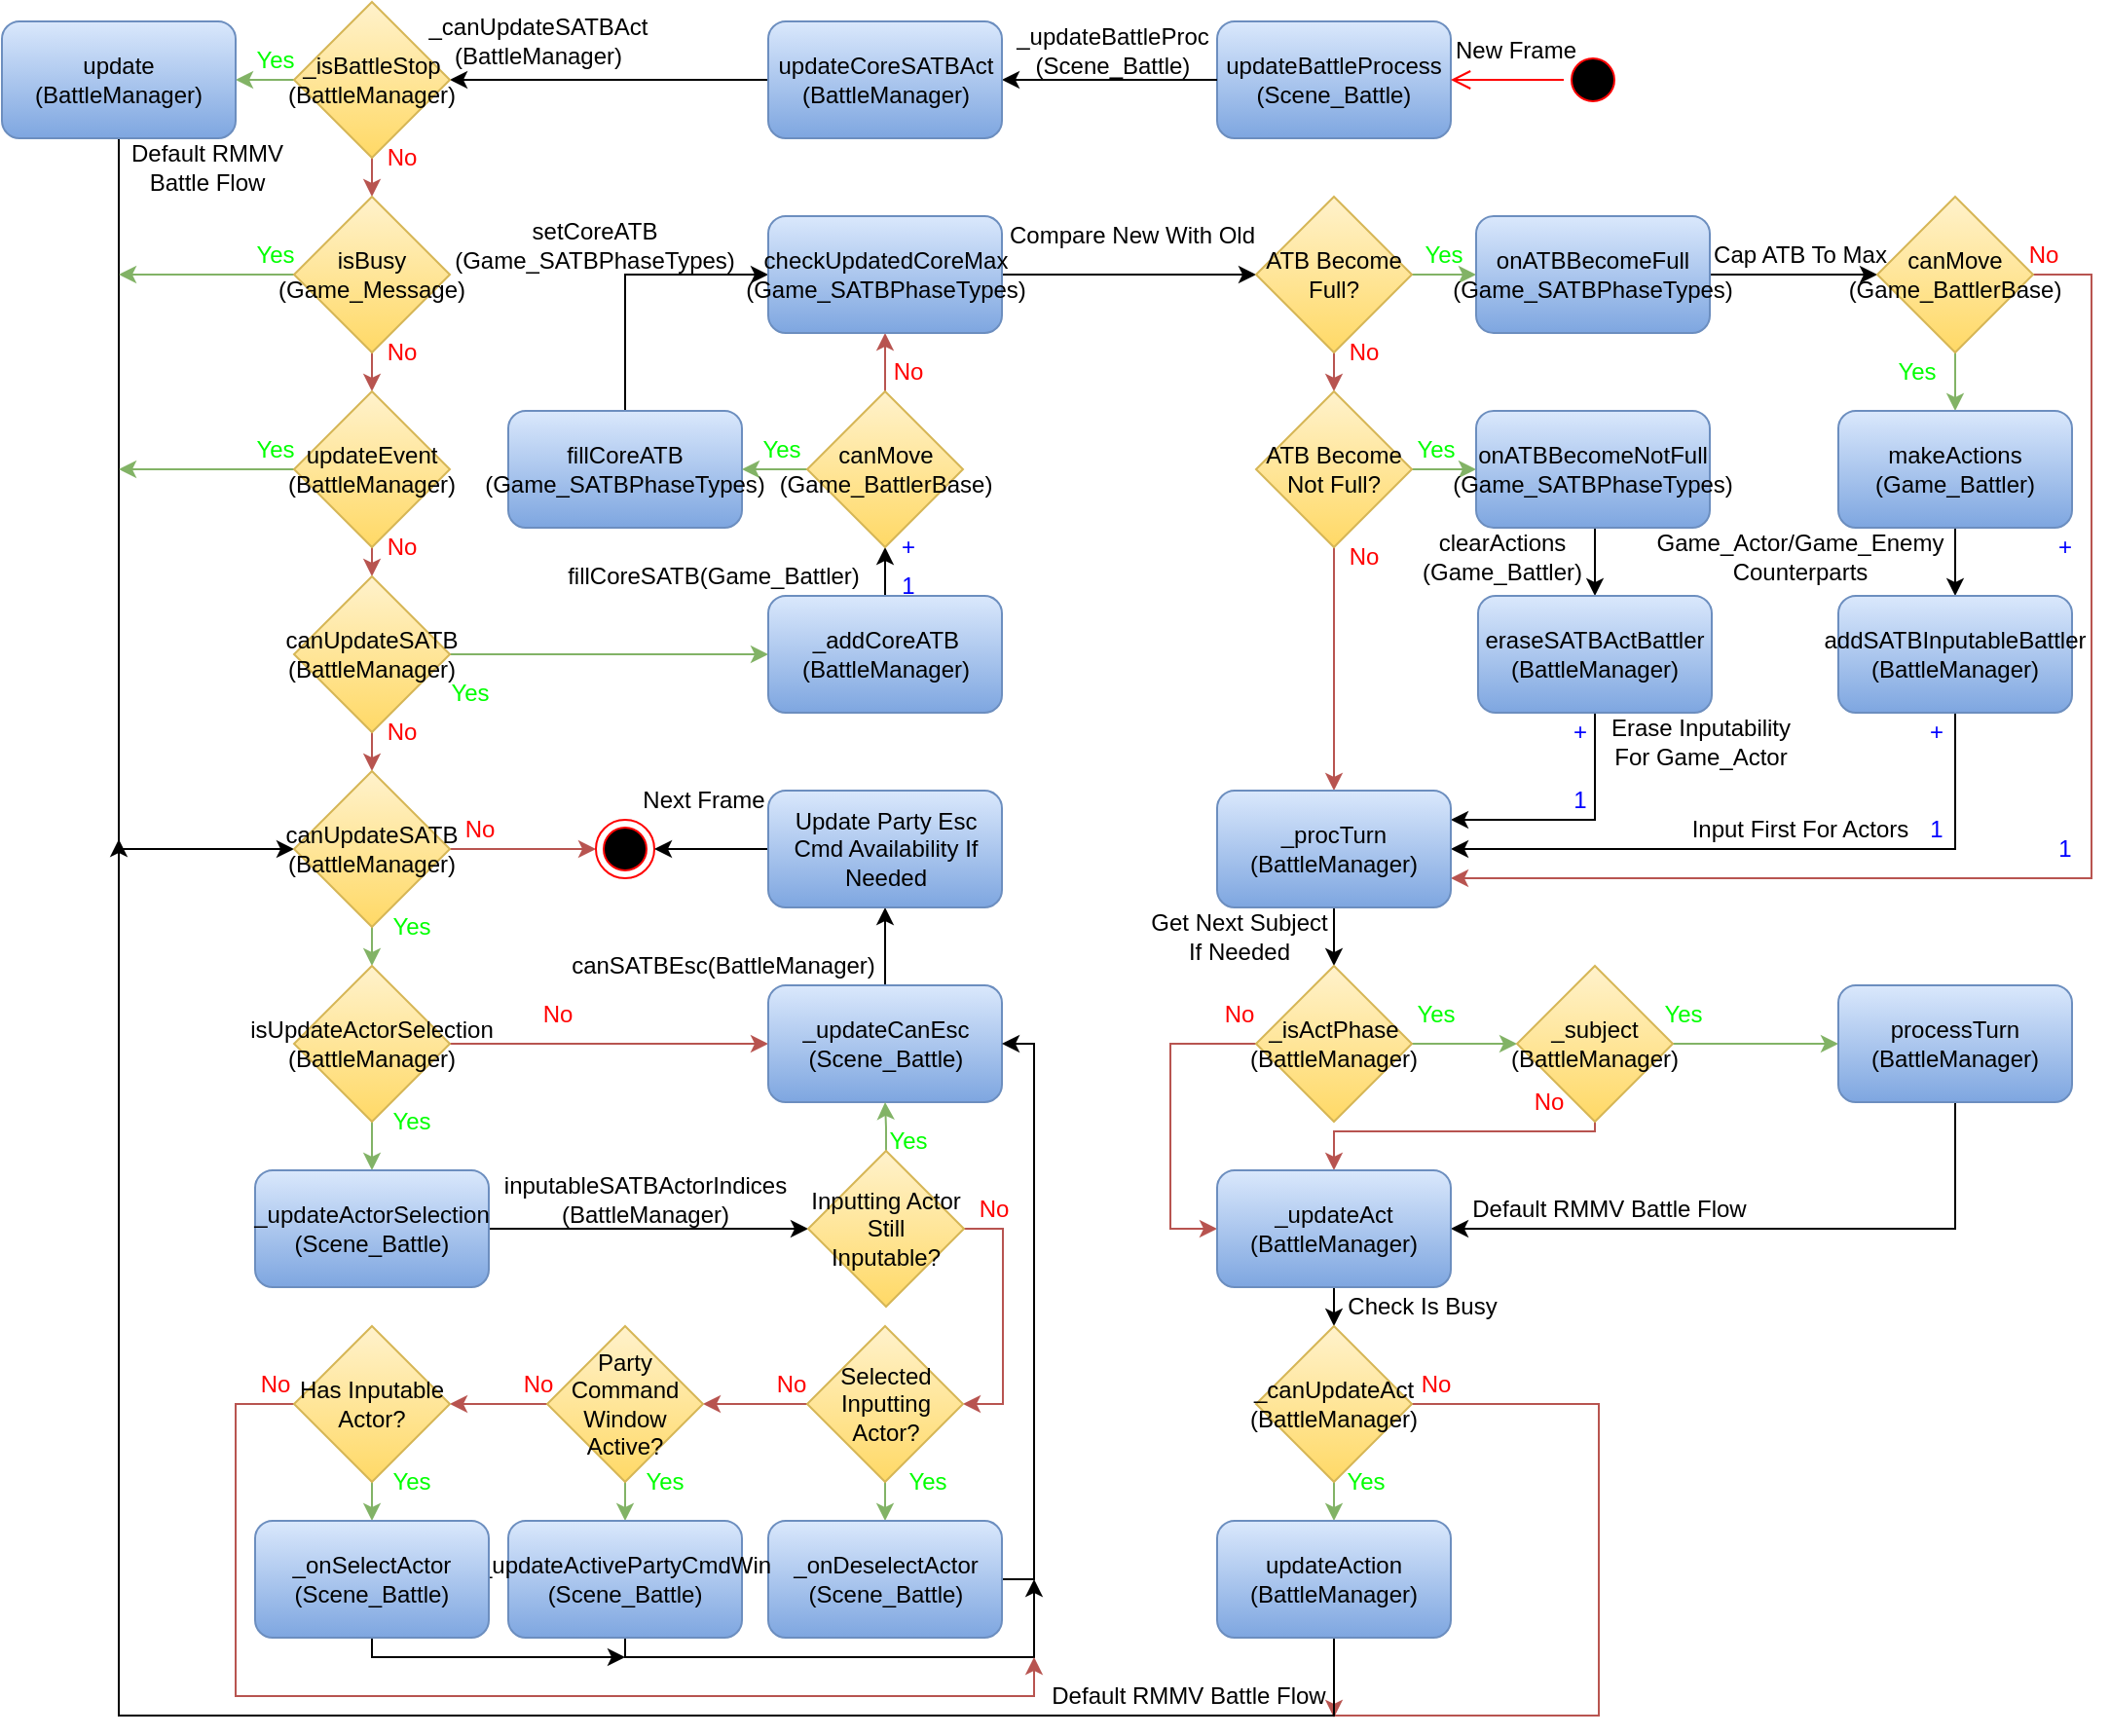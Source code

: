 <mxfile version="13.2.3" type="device"><diagram id="JWyvpkq_IDcro5boKRBd" name="Page-1"><mxGraphModel dx="1379" dy="775" grid="1" gridSize="10" guides="1" tooltips="1" connect="1" arrows="1" fold="1" page="1" pageScale="1" pageWidth="827" pageHeight="1169" math="0" shadow="0"><root><mxCell id="0"/><mxCell id="1" parent="0"/><mxCell id="K1IseAYP3uj-BiRqBCgC-1" value="&lt;div&gt;updateBattleProcess&lt;/div&gt;&lt;div&gt;(Scene_Battle)&lt;br&gt;&lt;/div&gt;" style="rounded=1;whiteSpace=wrap;html=1;gradientColor=#7ea6e0;fillColor=#dae8fc;strokeColor=#6c8ebf;" vertex="1" parent="1"><mxGeometry x="634" y="20" width="120" height="60" as="geometry"/></mxCell><mxCell id="K1IseAYP3uj-BiRqBCgC-5" style="edgeStyle=orthogonalEdgeStyle;rounded=0;orthogonalLoop=1;jettySize=auto;html=1;exitX=0;exitY=0.5;exitDx=0;exitDy=0;entryX=1;entryY=0.5;entryDx=0;entryDy=0;" edge="1" parent="1" source="K1IseAYP3uj-BiRqBCgC-1" target="K1IseAYP3uj-BiRqBCgC-4"><mxGeometry relative="1" as="geometry"><mxPoint x="210" y="-90" as="sourcePoint"/></mxGeometry></mxCell><mxCell id="K1IseAYP3uj-BiRqBCgC-8" style="edgeStyle=orthogonalEdgeStyle;rounded=0;orthogonalLoop=1;jettySize=auto;html=1;exitX=0;exitY=0.5;exitDx=0;exitDy=0;" edge="1" parent="1" source="K1IseAYP3uj-BiRqBCgC-4" target="K1IseAYP3uj-BiRqBCgC-7"><mxGeometry relative="1" as="geometry"/></mxCell><mxCell id="K1IseAYP3uj-BiRqBCgC-4" value="&lt;div&gt;updateCoreSATBAct&lt;/div&gt;&lt;div&gt;(BattleManager)&lt;br&gt;&lt;/div&gt;" style="rounded=1;whiteSpace=wrap;html=1;gradientColor=#7ea6e0;fillColor=#dae8fc;strokeColor=#6c8ebf;" vertex="1" parent="1"><mxGeometry x="403.5" y="20" width="120" height="60" as="geometry"/></mxCell><mxCell id="K1IseAYP3uj-BiRqBCgC-11" style="edgeStyle=orthogonalEdgeStyle;rounded=0;orthogonalLoop=1;jettySize=auto;html=1;exitX=0;exitY=0.5;exitDx=0;exitDy=0;entryX=1;entryY=0.5;entryDx=0;entryDy=0;gradientColor=#97d077;fillColor=#d5e8d4;strokeColor=#82b366;" edge="1" parent="1" source="K1IseAYP3uj-BiRqBCgC-7" target="K1IseAYP3uj-BiRqBCgC-10"><mxGeometry relative="1" as="geometry"/></mxCell><mxCell id="K1IseAYP3uj-BiRqBCgC-14" style="edgeStyle=orthogonalEdgeStyle;rounded=0;orthogonalLoop=1;jettySize=auto;html=1;exitX=0.5;exitY=1;exitDx=0;exitDy=0;entryX=0.5;entryY=0;entryDx=0;entryDy=0;gradientColor=#ea6b66;fillColor=#f8cecc;strokeColor=#b85450;" edge="1" parent="1" source="K1IseAYP3uj-BiRqBCgC-7" target="K1IseAYP3uj-BiRqBCgC-13"><mxGeometry relative="1" as="geometry"/></mxCell><mxCell id="K1IseAYP3uj-BiRqBCgC-7" value="&lt;div&gt;_isBattleStop&lt;/div&gt;&lt;div&gt;(BattleManager)&lt;br&gt;&lt;/div&gt;" style="rhombus;whiteSpace=wrap;html=1;gradientColor=#ffd966;fillColor=#fff2cc;strokeColor=#d6b656;" vertex="1" parent="1"><mxGeometry x="160" y="10" width="80" height="80" as="geometry"/></mxCell><mxCell id="K1IseAYP3uj-BiRqBCgC-9" value="&lt;div&gt;_canUpdateSATBAct&lt;/div&gt;&lt;div&gt;(BattleManager)&lt;/div&gt;" style="text;html=1;align=center;verticalAlign=middle;resizable=0;points=[];autosize=1;" vertex="1" parent="1"><mxGeometry x="220" y="15" width="130" height="30" as="geometry"/></mxCell><mxCell id="K1IseAYP3uj-BiRqBCgC-109" style="edgeStyle=orthogonalEdgeStyle;rounded=0;orthogonalLoop=1;jettySize=auto;html=1;exitX=0.5;exitY=1;exitDx=0;exitDy=0;entryX=0;entryY=0.5;entryDx=0;entryDy=0;fontColor=#000000;" edge="1" parent="1" source="K1IseAYP3uj-BiRqBCgC-10" target="K1IseAYP3uj-BiRqBCgC-105"><mxGeometry relative="1" as="geometry"/></mxCell><mxCell id="K1IseAYP3uj-BiRqBCgC-10" value="&lt;div&gt;update&lt;/div&gt;&lt;div&gt;(BattleManager)&lt;br&gt;&lt;/div&gt;" style="rounded=1;whiteSpace=wrap;html=1;gradientColor=#7ea6e0;fillColor=#dae8fc;strokeColor=#6c8ebf;" vertex="1" parent="1"><mxGeometry x="10" y="20" width="120" height="60" as="geometry"/></mxCell><mxCell id="K1IseAYP3uj-BiRqBCgC-12" value="Yes" style="text;html=1;align=center;verticalAlign=middle;resizable=0;points=[];autosize=1;fontColor=#00FF00;" vertex="1" parent="1"><mxGeometry x="130" y="30" width="40" height="20" as="geometry"/></mxCell><mxCell id="K1IseAYP3uj-BiRqBCgC-19" style="edgeStyle=orthogonalEdgeStyle;rounded=0;orthogonalLoop=1;jettySize=auto;html=1;exitX=0.5;exitY=1;exitDx=0;exitDy=0;entryX=0.5;entryY=0;entryDx=0;entryDy=0;gradientColor=#ea6b66;fillColor=#f8cecc;strokeColor=#b85450;" edge="1" parent="1" source="K1IseAYP3uj-BiRqBCgC-13" target="K1IseAYP3uj-BiRqBCgC-16"><mxGeometry relative="1" as="geometry"/></mxCell><mxCell id="K1IseAYP3uj-BiRqBCgC-110" style="edgeStyle=orthogonalEdgeStyle;rounded=0;orthogonalLoop=1;jettySize=auto;html=1;exitX=0;exitY=0.5;exitDx=0;exitDy=0;fontColor=#000000;gradientColor=#97d077;fillColor=#d5e8d4;strokeColor=#82b366;" edge="1" parent="1" source="K1IseAYP3uj-BiRqBCgC-13"><mxGeometry relative="1" as="geometry"><mxPoint x="70" y="150" as="targetPoint"/></mxGeometry></mxCell><mxCell id="K1IseAYP3uj-BiRqBCgC-13" value="&lt;div&gt;isBusy&lt;/div&gt;&lt;div&gt;(Game_Message)&lt;br&gt;&lt;/div&gt;" style="rhombus;whiteSpace=wrap;html=1;gradientColor=#ffd966;fillColor=#fff2cc;strokeColor=#d6b656;" vertex="1" parent="1"><mxGeometry x="160" y="110" width="80" height="80" as="geometry"/></mxCell><mxCell id="K1IseAYP3uj-BiRqBCgC-15" value="No" style="text;html=1;align=center;verticalAlign=middle;resizable=0;points=[];autosize=1;fontColor=#FF0000;" vertex="1" parent="1"><mxGeometry x="200" y="80" width="30" height="20" as="geometry"/></mxCell><mxCell id="K1IseAYP3uj-BiRqBCgC-22" style="edgeStyle=orthogonalEdgeStyle;rounded=0;orthogonalLoop=1;jettySize=auto;html=1;exitX=0.5;exitY=1;exitDx=0;exitDy=0;entryX=0.5;entryY=0;entryDx=0;entryDy=0;gradientColor=#ea6b66;fillColor=#f8cecc;strokeColor=#b85450;" edge="1" parent="1" source="K1IseAYP3uj-BiRqBCgC-16" target="K1IseAYP3uj-BiRqBCgC-21"><mxGeometry relative="1" as="geometry"/></mxCell><mxCell id="K1IseAYP3uj-BiRqBCgC-111" style="edgeStyle=orthogonalEdgeStyle;rounded=0;orthogonalLoop=1;jettySize=auto;html=1;exitX=0;exitY=0.5;exitDx=0;exitDy=0;fontColor=#000000;gradientColor=#97d077;fillColor=#d5e8d4;strokeColor=#82b366;" edge="1" parent="1" source="K1IseAYP3uj-BiRqBCgC-16"><mxGeometry relative="1" as="geometry"><mxPoint x="70" y="250" as="targetPoint"/></mxGeometry></mxCell><mxCell id="K1IseAYP3uj-BiRqBCgC-16" value="&lt;div&gt;updateEvent&lt;/div&gt;&lt;div&gt;(BattleManager)&lt;br&gt;&lt;/div&gt;" style="rhombus;whiteSpace=wrap;html=1;gradientColor=#ffd966;fillColor=#fff2cc;strokeColor=#d6b656;" vertex="1" parent="1"><mxGeometry x="160" y="210" width="80" height="80" as="geometry"/></mxCell><mxCell id="K1IseAYP3uj-BiRqBCgC-20" value="No" style="text;html=1;align=center;verticalAlign=middle;resizable=0;points=[];autosize=1;fontColor=#FF0000;" vertex="1" parent="1"><mxGeometry x="200" y="180" width="30" height="20" as="geometry"/></mxCell><mxCell id="K1IseAYP3uj-BiRqBCgC-25" style="edgeStyle=orthogonalEdgeStyle;rounded=0;orthogonalLoop=1;jettySize=auto;html=1;exitX=1;exitY=0.5;exitDx=0;exitDy=0;entryX=0;entryY=0.5;entryDx=0;entryDy=0;gradientColor=#97d077;fillColor=#d5e8d4;strokeColor=#82b366;" edge="1" parent="1" source="K1IseAYP3uj-BiRqBCgC-21" target="K1IseAYP3uj-BiRqBCgC-24"><mxGeometry relative="1" as="geometry"><mxPoint x="520" y="455" as="sourcePoint"/></mxGeometry></mxCell><mxCell id="K1IseAYP3uj-BiRqBCgC-106" style="edgeStyle=orthogonalEdgeStyle;rounded=0;orthogonalLoop=1;jettySize=auto;html=1;exitX=0.5;exitY=1;exitDx=0;exitDy=0;entryX=0.5;entryY=0;entryDx=0;entryDy=0;fontColor=#000000;gradientColor=#ea6b66;fillColor=#f8cecc;strokeColor=#b85450;" edge="1" parent="1" source="K1IseAYP3uj-BiRqBCgC-21" target="K1IseAYP3uj-BiRqBCgC-105"><mxGeometry relative="1" as="geometry"/></mxCell><mxCell id="K1IseAYP3uj-BiRqBCgC-21" value="&lt;div&gt;canUpdateSATB&lt;/div&gt;&lt;div&gt;(BattleManager)&lt;br&gt;&lt;/div&gt;" style="rhombus;whiteSpace=wrap;html=1;gradientColor=#ffd966;fillColor=#fff2cc;strokeColor=#d6b656;" vertex="1" parent="1"><mxGeometry x="160" y="305" width="80" height="80" as="geometry"/></mxCell><mxCell id="K1IseAYP3uj-BiRqBCgC-23" value="No" style="text;html=1;align=center;verticalAlign=middle;resizable=0;points=[];autosize=1;fontColor=#FF0000;" vertex="1" parent="1"><mxGeometry x="200" y="280" width="30" height="20" as="geometry"/></mxCell><mxCell id="K1IseAYP3uj-BiRqBCgC-34" style="edgeStyle=orthogonalEdgeStyle;rounded=0;orthogonalLoop=1;jettySize=auto;html=1;exitX=0.5;exitY=0;exitDx=0;exitDy=0;entryX=0.5;entryY=1;entryDx=0;entryDy=0;" edge="1" parent="1" source="K1IseAYP3uj-BiRqBCgC-24" target="K1IseAYP3uj-BiRqBCgC-33"><mxGeometry relative="1" as="geometry"><mxPoint x="574" y="435" as="sourcePoint"/></mxGeometry></mxCell><mxCell id="K1IseAYP3uj-BiRqBCgC-24" value="&lt;div&gt;_addCoreATB&lt;/div&gt;&lt;div&gt;(BattleManager)&lt;br&gt;&lt;/div&gt;" style="rounded=1;whiteSpace=wrap;html=1;gradientColor=#7ea6e0;fillColor=#dae8fc;strokeColor=#6c8ebf;" vertex="1" parent="1"><mxGeometry x="403.5" y="315" width="120" height="60" as="geometry"/></mxCell><mxCell id="K1IseAYP3uj-BiRqBCgC-26" value="Yes" style="text;html=1;align=center;verticalAlign=middle;resizable=0;points=[];autosize=1;fontColor=#00FF00;" vertex="1" parent="1"><mxGeometry x="230" y="355" width="40" height="20" as="geometry"/></mxCell><mxCell id="K1IseAYP3uj-BiRqBCgC-40" style="edgeStyle=orthogonalEdgeStyle;rounded=0;orthogonalLoop=1;jettySize=auto;html=1;exitX=0.5;exitY=0;exitDx=0;exitDy=0;entryX=0;entryY=0.5;entryDx=0;entryDy=0;fontColor=#000000;" edge="1" parent="1" source="K1IseAYP3uj-BiRqBCgC-27" target="K1IseAYP3uj-BiRqBCgC-38"><mxGeometry relative="1" as="geometry"><mxPoint x="560" y="535" as="targetPoint"/><Array as="points"><mxPoint x="330" y="150"/></Array></mxGeometry></mxCell><mxCell id="K1IseAYP3uj-BiRqBCgC-27" value="&lt;div&gt;fillCoreATB&lt;/div&gt;&lt;div&gt;(Game_SATBPhaseTypes)&lt;br&gt;&lt;/div&gt;" style="rounded=1;whiteSpace=wrap;html=1;gradientColor=#7ea6e0;fillColor=#dae8fc;strokeColor=#6c8ebf;" vertex="1" parent="1"><mxGeometry x="270" y="220" width="120" height="60" as="geometry"/></mxCell><mxCell id="K1IseAYP3uj-BiRqBCgC-29" value="fillCoreSATB(Game_Battler)" style="text;html=1;align=center;verticalAlign=middle;resizable=0;points=[];autosize=1;" vertex="1" parent="1"><mxGeometry x="290" y="295" width="170" height="20" as="geometry"/></mxCell><mxCell id="K1IseAYP3uj-BiRqBCgC-30" value="" style="ellipse;html=1;shape=startState;fillColor=#000000;strokeColor=#ff0000;" vertex="1" parent="1"><mxGeometry x="812" y="35" width="30" height="30" as="geometry"/></mxCell><mxCell id="K1IseAYP3uj-BiRqBCgC-31" value="" style="edgeStyle=orthogonalEdgeStyle;html=1;verticalAlign=bottom;endArrow=open;endSize=8;strokeColor=#ff0000;entryX=1;entryY=0.5;entryDx=0;entryDy=0;" edge="1" source="K1IseAYP3uj-BiRqBCgC-30" parent="1" target="K1IseAYP3uj-BiRqBCgC-1"><mxGeometry relative="1" as="geometry"><mxPoint x="540" y="-90" as="targetPoint"/></mxGeometry></mxCell><mxCell id="K1IseAYP3uj-BiRqBCgC-32" value="&lt;div&gt;_updateBattleProc&lt;/div&gt;&lt;div&gt;(Scene_Battle)&lt;br&gt;&lt;/div&gt;" style="text;html=1;align=center;verticalAlign=middle;resizable=0;points=[];autosize=1;" vertex="1" parent="1"><mxGeometry x="520" y="20" width="120" height="30" as="geometry"/></mxCell><mxCell id="K1IseAYP3uj-BiRqBCgC-35" style="edgeStyle=orthogonalEdgeStyle;rounded=0;orthogonalLoop=1;jettySize=auto;html=1;exitX=0;exitY=0.5;exitDx=0;exitDy=0;entryX=1;entryY=0.5;entryDx=0;entryDy=0;gradientColor=#97d077;fillColor=#d5e8d4;strokeColor=#82b366;" edge="1" parent="1" source="K1IseAYP3uj-BiRqBCgC-33" target="K1IseAYP3uj-BiRqBCgC-27"><mxGeometry relative="1" as="geometry"/></mxCell><mxCell id="K1IseAYP3uj-BiRqBCgC-39" style="edgeStyle=orthogonalEdgeStyle;rounded=0;orthogonalLoop=1;jettySize=auto;html=1;exitX=0.5;exitY=0;exitDx=0;exitDy=0;entryX=0.5;entryY=1;entryDx=0;entryDy=0;fontColor=#00FF00;gradientColor=#ea6b66;fillColor=#f8cecc;strokeColor=#b85450;" edge="1" parent="1" source="K1IseAYP3uj-BiRqBCgC-33" target="K1IseAYP3uj-BiRqBCgC-38"><mxGeometry relative="1" as="geometry"/></mxCell><mxCell id="K1IseAYP3uj-BiRqBCgC-33" value="&lt;div&gt;canMove&lt;/div&gt;&lt;div&gt;(Game_BattlerBase)&lt;br&gt;&lt;/div&gt;" style="rhombus;whiteSpace=wrap;html=1;gradientColor=#ffd966;fillColor=#fff2cc;strokeColor=#d6b656;" vertex="1" parent="1"><mxGeometry x="423.5" y="210" width="80" height="80" as="geometry"/></mxCell><mxCell id="K1IseAYP3uj-BiRqBCgC-37" value="Yes" style="text;html=1;align=center;verticalAlign=middle;resizable=0;points=[];autosize=1;fontColor=#00FF00;" vertex="1" parent="1"><mxGeometry x="390" y="230" width="40" height="20" as="geometry"/></mxCell><mxCell id="K1IseAYP3uj-BiRqBCgC-44" style="edgeStyle=orthogonalEdgeStyle;rounded=0;orthogonalLoop=1;jettySize=auto;html=1;exitX=1;exitY=0.5;exitDx=0;exitDy=0;entryX=0;entryY=0.5;entryDx=0;entryDy=0;fontColor=#000000;" edge="1" parent="1" source="K1IseAYP3uj-BiRqBCgC-38" target="K1IseAYP3uj-BiRqBCgC-43"><mxGeometry relative="1" as="geometry"><Array as="points"><mxPoint x="630" y="150"/><mxPoint x="630" y="150"/></Array></mxGeometry></mxCell><mxCell id="K1IseAYP3uj-BiRqBCgC-38" value="&lt;div&gt;checkUpdatedCoreMax&lt;/div&gt;&lt;div&gt;(Game_SATBPhaseTypes)&lt;/div&gt;" style="rounded=1;whiteSpace=wrap;html=1;gradientColor=#7ea6e0;fillColor=#dae8fc;strokeColor=#6c8ebf;" vertex="1" parent="1"><mxGeometry x="403.5" y="120" width="120" height="60" as="geometry"/></mxCell><mxCell id="K1IseAYP3uj-BiRqBCgC-41" value="&lt;div&gt;setCoreATB&lt;/div&gt;&lt;div&gt;(Game_SATBPhaseTypes)&lt;/div&gt;" style="text;html=1;align=center;verticalAlign=middle;resizable=0;points=[];autosize=1;fontColor=#000000;" vertex="1" parent="1"><mxGeometry x="233.5" y="120" width="160" height="30" as="geometry"/></mxCell><mxCell id="K1IseAYP3uj-BiRqBCgC-42" value="No" style="text;html=1;align=center;verticalAlign=middle;resizable=0;points=[];autosize=1;fontColor=#FF0000;" vertex="1" parent="1"><mxGeometry x="460" y="190" width="30" height="20" as="geometry"/></mxCell><mxCell id="K1IseAYP3uj-BiRqBCgC-46" style="edgeStyle=orthogonalEdgeStyle;rounded=0;orthogonalLoop=1;jettySize=auto;html=1;exitX=0.5;exitY=1;exitDx=0;exitDy=0;entryX=0.5;entryY=0;entryDx=0;entryDy=0;fontColor=#000000;gradientColor=#ea6b66;fillColor=#f8cecc;strokeColor=#b85450;" edge="1" parent="1" source="K1IseAYP3uj-BiRqBCgC-43" target="K1IseAYP3uj-BiRqBCgC-45"><mxGeometry relative="1" as="geometry"/></mxCell><mxCell id="K1IseAYP3uj-BiRqBCgC-50" style="edgeStyle=orthogonalEdgeStyle;rounded=0;orthogonalLoop=1;jettySize=auto;html=1;exitX=1;exitY=0.5;exitDx=0;exitDy=0;entryX=0;entryY=0.5;entryDx=0;entryDy=0;fontColor=#000000;gradientColor=#97d077;fillColor=#d5e8d4;strokeColor=#82b366;" edge="1" parent="1" source="K1IseAYP3uj-BiRqBCgC-43" target="K1IseAYP3uj-BiRqBCgC-49"><mxGeometry relative="1" as="geometry"/></mxCell><mxCell id="K1IseAYP3uj-BiRqBCgC-43" value="ATB Become Full?" style="rhombus;whiteSpace=wrap;html=1;gradientColor=#ffd966;fillColor=#fff2cc;strokeColor=#d6b656;" vertex="1" parent="1"><mxGeometry x="654" y="110" width="80" height="80" as="geometry"/></mxCell><mxCell id="K1IseAYP3uj-BiRqBCgC-53" style="edgeStyle=orthogonalEdgeStyle;rounded=0;orthogonalLoop=1;jettySize=auto;html=1;exitX=1;exitY=0.5;exitDx=0;exitDy=0;entryX=0;entryY=0.5;entryDx=0;entryDy=0;fontColor=#00FF00;gradientColor=#97d077;fillColor=#d5e8d4;strokeColor=#82b366;" edge="1" parent="1" source="K1IseAYP3uj-BiRqBCgC-45" target="K1IseAYP3uj-BiRqBCgC-52"><mxGeometry relative="1" as="geometry"/></mxCell><mxCell id="K1IseAYP3uj-BiRqBCgC-66" style="edgeStyle=orthogonalEdgeStyle;rounded=0;orthogonalLoop=1;jettySize=auto;html=1;exitX=0.5;exitY=1;exitDx=0;exitDy=0;entryX=0.5;entryY=0;entryDx=0;entryDy=0;fontColor=#000000;gradientColor=#ea6b66;fillColor=#f8cecc;strokeColor=#b85450;" edge="1" parent="1" source="K1IseAYP3uj-BiRqBCgC-45" target="K1IseAYP3uj-BiRqBCgC-65"><mxGeometry relative="1" as="geometry"/></mxCell><mxCell id="K1IseAYP3uj-BiRqBCgC-45" value="ATB Become Not Full?" style="rhombus;whiteSpace=wrap;html=1;gradientColor=#ffd966;fillColor=#fff2cc;strokeColor=#d6b656;" vertex="1" parent="1"><mxGeometry x="654" y="210" width="80" height="80" as="geometry"/></mxCell><mxCell id="K1IseAYP3uj-BiRqBCgC-47" value="Compare New With Old" style="text;html=1;align=center;verticalAlign=middle;resizable=0;points=[];autosize=1;fontColor=#000000;" vertex="1" parent="1"><mxGeometry x="520" y="120" width="140" height="20" as="geometry"/></mxCell><mxCell id="K1IseAYP3uj-BiRqBCgC-48" value="No" style="text;html=1;align=center;verticalAlign=middle;resizable=0;points=[];autosize=1;fontColor=#FF0000;" vertex="1" parent="1"><mxGeometry x="694" y="180" width="30" height="20" as="geometry"/></mxCell><mxCell id="K1IseAYP3uj-BiRqBCgC-56" style="edgeStyle=orthogonalEdgeStyle;rounded=0;orthogonalLoop=1;jettySize=auto;html=1;exitX=1;exitY=0.5;exitDx=0;exitDy=0;fontColor=#000000;" edge="1" parent="1" source="K1IseAYP3uj-BiRqBCgC-49" target="K1IseAYP3uj-BiRqBCgC-55"><mxGeometry relative="1" as="geometry"/></mxCell><mxCell id="K1IseAYP3uj-BiRqBCgC-49" value="&lt;div&gt;onATBBecomeFull&lt;/div&gt;&lt;div&gt;(Game_SATBPhaseTypes)&lt;/div&gt;" style="rounded=1;whiteSpace=wrap;html=1;gradientColor=#7ea6e0;fillColor=#dae8fc;strokeColor=#6c8ebf;" vertex="1" parent="1"><mxGeometry x="767" y="120" width="120" height="60" as="geometry"/></mxCell><mxCell id="K1IseAYP3uj-BiRqBCgC-51" value="Yes" style="text;html=1;align=center;verticalAlign=middle;resizable=0;points=[];autosize=1;fontColor=#00FF00;" vertex="1" parent="1"><mxGeometry x="730" y="130" width="40" height="20" as="geometry"/></mxCell><mxCell id="K1IseAYP3uj-BiRqBCgC-63" style="edgeStyle=orthogonalEdgeStyle;rounded=0;orthogonalLoop=1;jettySize=auto;html=1;exitX=0.5;exitY=1;exitDx=0;exitDy=0;entryX=0.5;entryY=0;entryDx=0;entryDy=0;fontColor=#000000;" edge="1" parent="1" source="K1IseAYP3uj-BiRqBCgC-52" target="K1IseAYP3uj-BiRqBCgC-62"><mxGeometry relative="1" as="geometry"/></mxCell><mxCell id="K1IseAYP3uj-BiRqBCgC-52" value="&lt;div&gt;onATBBecomeNotFull&lt;/div&gt;&lt;div&gt;(Game_SATBPhaseTypes)&lt;br&gt;&lt;/div&gt;" style="rounded=1;whiteSpace=wrap;html=1;strokeColor=#6c8ebf;gradientColor=#7ea6e0;fillColor=#dae8fc;" vertex="1" parent="1"><mxGeometry x="767" y="220" width="120" height="60" as="geometry"/></mxCell><mxCell id="K1IseAYP3uj-BiRqBCgC-54" value="Yes" style="text;html=1;align=center;verticalAlign=middle;resizable=0;points=[];autosize=1;fontColor=#00FF00;" vertex="1" parent="1"><mxGeometry x="726" y="230" width="40" height="20" as="geometry"/></mxCell><mxCell id="K1IseAYP3uj-BiRqBCgC-59" style="edgeStyle=orthogonalEdgeStyle;rounded=0;orthogonalLoop=1;jettySize=auto;html=1;exitX=0.5;exitY=1;exitDx=0;exitDy=0;entryX=0.5;entryY=0;entryDx=0;entryDy=0;fontColor=#000000;gradientColor=#97d077;fillColor=#d5e8d4;strokeColor=#82b366;" edge="1" parent="1" source="K1IseAYP3uj-BiRqBCgC-55" target="K1IseAYP3uj-BiRqBCgC-58"><mxGeometry relative="1" as="geometry"/></mxCell><mxCell id="K1IseAYP3uj-BiRqBCgC-79" style="edgeStyle=orthogonalEdgeStyle;rounded=0;orthogonalLoop=1;jettySize=auto;html=1;exitX=1;exitY=0.5;exitDx=0;exitDy=0;entryX=1;entryY=0.75;entryDx=0;entryDy=0;fontColor=#000000;gradientColor=#ea6b66;fillColor=#f8cecc;strokeColor=#b85450;" edge="1" parent="1" source="K1IseAYP3uj-BiRqBCgC-55" target="K1IseAYP3uj-BiRqBCgC-65"><mxGeometry relative="1" as="geometry"><mxPoint x="747" y="460" as="targetPoint"/><Array as="points"><mxPoint x="1083" y="150"/><mxPoint x="1083" y="460"/></Array></mxGeometry></mxCell><mxCell id="K1IseAYP3uj-BiRqBCgC-55" value="&lt;div&gt;canMove&lt;/div&gt;&lt;div&gt;(Game_BattlerBase)&lt;br&gt;&lt;/div&gt;" style="rhombus;whiteSpace=wrap;html=1;strokeColor=#d6b656;gradientColor=#ffd966;fillColor=#fff2cc;" vertex="1" parent="1"><mxGeometry x="973" y="110" width="80" height="80" as="geometry"/></mxCell><mxCell id="K1IseAYP3uj-BiRqBCgC-57" value="Cap ATB To Max" style="text;html=1;align=center;verticalAlign=middle;resizable=0;points=[];autosize=1;fontColor=#000000;" vertex="1" parent="1"><mxGeometry x="883" y="130" width="100" height="20" as="geometry"/></mxCell><mxCell id="K1IseAYP3uj-BiRqBCgC-70" style="edgeStyle=orthogonalEdgeStyle;rounded=0;orthogonalLoop=1;jettySize=auto;html=1;entryX=1;entryY=0.5;entryDx=0;entryDy=0;fontColor=#000000;exitX=0.5;exitY=1;exitDx=0;exitDy=0;" edge="1" parent="1" source="K1IseAYP3uj-BiRqBCgC-174" target="K1IseAYP3uj-BiRqBCgC-65"><mxGeometry relative="1" as="geometry"><mxPoint x="1013" y="420" as="sourcePoint"/><mxPoint x="747" y="445" as="targetPoint"/><Array as="points"><mxPoint x="1013" y="445"/></Array></mxGeometry></mxCell><mxCell id="K1IseAYP3uj-BiRqBCgC-175" style="edgeStyle=orthogonalEdgeStyle;rounded=0;orthogonalLoop=1;jettySize=auto;html=1;exitX=0.5;exitY=1;exitDx=0;exitDy=0;entryX=0.5;entryY=0;entryDx=0;entryDy=0;fontColor=#000000;" edge="1" parent="1" source="K1IseAYP3uj-BiRqBCgC-58" target="K1IseAYP3uj-BiRqBCgC-174"><mxGeometry relative="1" as="geometry"/></mxCell><mxCell id="K1IseAYP3uj-BiRqBCgC-58" value="&lt;div&gt;makeActions&lt;/div&gt;&lt;div&gt;(Game_Battler)&lt;br&gt;&lt;/div&gt;" style="rounded=1;whiteSpace=wrap;html=1;strokeColor=#6c8ebf;gradientColor=#7ea6e0;fillColor=#dae8fc;" vertex="1" parent="1"><mxGeometry x="953" y="220" width="120" height="60" as="geometry"/></mxCell><mxCell id="K1IseAYP3uj-BiRqBCgC-61" value="Yes" style="text;html=1;align=center;verticalAlign=middle;resizable=0;points=[];autosize=1;fontColor=#00FF00;" vertex="1" parent="1"><mxGeometry x="973" y="190" width="40" height="20" as="geometry"/></mxCell><mxCell id="K1IseAYP3uj-BiRqBCgC-69" style="edgeStyle=orthogonalEdgeStyle;rounded=0;orthogonalLoop=1;jettySize=auto;html=1;exitX=0.5;exitY=1;exitDx=0;exitDy=0;entryX=1;entryY=0.25;entryDx=0;entryDy=0;fontColor=#000000;" edge="1" parent="1" source="K1IseAYP3uj-BiRqBCgC-62" target="K1IseAYP3uj-BiRqBCgC-65"><mxGeometry relative="1" as="geometry"><mxPoint x="747" y="430" as="targetPoint"/><Array as="points"><mxPoint x="828" y="430"/></Array></mxGeometry></mxCell><mxCell id="K1IseAYP3uj-BiRqBCgC-62" value="&lt;div&gt;eraseSATBActBattler&lt;/div&gt;&lt;div&gt;(BattleManager)&lt;br&gt;&lt;/div&gt;" style="rounded=1;whiteSpace=wrap;html=1;strokeColor=#6c8ebf;gradientColor=#7ea6e0;fillColor=#dae8fc;" vertex="1" parent="1"><mxGeometry x="768" y="315" width="120" height="60" as="geometry"/></mxCell><mxCell id="K1IseAYP3uj-BiRqBCgC-64" value="&lt;div&gt;clearActions&lt;/div&gt;&lt;div&gt;(Game_Battler)&lt;/div&gt;" style="text;html=1;align=center;verticalAlign=middle;resizable=0;points=[];autosize=1;fontColor=#000000;" vertex="1" parent="1"><mxGeometry x="730" y="280" width="100" height="30" as="geometry"/></mxCell><mxCell id="K1IseAYP3uj-BiRqBCgC-87" style="edgeStyle=orthogonalEdgeStyle;rounded=0;orthogonalLoop=1;jettySize=auto;html=1;exitX=0.5;exitY=1;exitDx=0;exitDy=0;entryX=0.5;entryY=0;entryDx=0;entryDy=0;fontColor=#0000FF;" edge="1" parent="1" source="K1IseAYP3uj-BiRqBCgC-65" target="K1IseAYP3uj-BiRqBCgC-86"><mxGeometry relative="1" as="geometry"><Array as="points"><mxPoint x="694" y="505"/><mxPoint x="694" y="505"/></Array></mxGeometry></mxCell><mxCell id="K1IseAYP3uj-BiRqBCgC-65" value="&lt;div&gt;_procTurn&lt;/div&gt;&lt;div&gt;(BattleManager)&lt;br&gt;&lt;/div&gt;" style="rounded=1;whiteSpace=wrap;html=1;strokeColor=#6c8ebf;gradientColor=#7ea6e0;fillColor=#dae8fc;" vertex="1" parent="1"><mxGeometry x="634" y="415" width="120" height="60" as="geometry"/></mxCell><mxCell id="K1IseAYP3uj-BiRqBCgC-68" value="No" style="text;html=1;align=center;verticalAlign=middle;resizable=0;points=[];autosize=1;fontColor=#FF0000;" vertex="1" parent="1"><mxGeometry x="694" y="285" width="30" height="20" as="geometry"/></mxCell><mxCell id="K1IseAYP3uj-BiRqBCgC-71" value="&lt;font color=&quot;#0000FF&quot;&gt;1&lt;/font&gt;" style="text;html=1;align=center;verticalAlign=middle;resizable=0;points=[];autosize=1;fontColor=#000000;" vertex="1" parent="1"><mxGeometry x="465" y="300" width="20" height="20" as="geometry"/></mxCell><mxCell id="K1IseAYP3uj-BiRqBCgC-72" value="+" style="text;html=1;align=center;verticalAlign=middle;resizable=0;points=[];autosize=1;fontColor=#0000FF;" vertex="1" parent="1"><mxGeometry x="465" y="280" width="20" height="20" as="geometry"/></mxCell><mxCell id="K1IseAYP3uj-BiRqBCgC-73" value="+" style="text;html=1;align=center;verticalAlign=middle;resizable=0;points=[];autosize=1;fontColor=#0000FF;" vertex="1" parent="1"><mxGeometry x="810" y="375" width="20" height="20" as="geometry"/></mxCell><mxCell id="K1IseAYP3uj-BiRqBCgC-76" value="&lt;font color=&quot;#0000FF&quot;&gt;1&lt;/font&gt;" style="text;html=1;align=center;verticalAlign=middle;resizable=0;points=[];autosize=1;fontColor=#000000;" vertex="1" parent="1"><mxGeometry x="810" y="410" width="20" height="20" as="geometry"/></mxCell><mxCell id="K1IseAYP3uj-BiRqBCgC-77" value="+" style="text;html=1;align=center;verticalAlign=middle;resizable=0;points=[];autosize=1;fontColor=#0000FF;" vertex="1" parent="1"><mxGeometry x="993" y="375" width="20" height="20" as="geometry"/></mxCell><mxCell id="K1IseAYP3uj-BiRqBCgC-78" value="&lt;font color=&quot;#0000FF&quot;&gt;1&lt;/font&gt;" style="text;html=1;align=center;verticalAlign=middle;resizable=0;points=[];autosize=1;fontColor=#000000;" vertex="1" parent="1"><mxGeometry x="993" y="425" width="20" height="20" as="geometry"/></mxCell><mxCell id="K1IseAYP3uj-BiRqBCgC-80" value="No" style="text;html=1;align=center;verticalAlign=middle;resizable=0;points=[];autosize=1;fontColor=#FF0000;" vertex="1" parent="1"><mxGeometry x="1043" y="130" width="30" height="20" as="geometry"/></mxCell><mxCell id="K1IseAYP3uj-BiRqBCgC-81" value="+" style="text;html=1;align=center;verticalAlign=middle;resizable=0;points=[];autosize=1;fontColor=#0000FF;" vertex="1" parent="1"><mxGeometry x="1059" y="280" width="20" height="20" as="geometry"/></mxCell><mxCell id="K1IseAYP3uj-BiRqBCgC-82" value="&lt;font color=&quot;#0000FF&quot;&gt;1&lt;/font&gt;" style="text;html=1;align=center;verticalAlign=middle;resizable=0;points=[];autosize=1;fontColor=#000000;" vertex="1" parent="1"><mxGeometry x="1059" y="435" width="20" height="20" as="geometry"/></mxCell><mxCell id="K1IseAYP3uj-BiRqBCgC-90" style="edgeStyle=orthogonalEdgeStyle;rounded=0;orthogonalLoop=1;jettySize=auto;html=1;exitX=1;exitY=0.5;exitDx=0;exitDy=0;fontColor=#000000;gradientColor=#97d077;fillColor=#d5e8d4;strokeColor=#82b366;entryX=0;entryY=0.5;entryDx=0;entryDy=0;" edge="1" parent="1" source="K1IseAYP3uj-BiRqBCgC-86" target="K1IseAYP3uj-BiRqBCgC-89"><mxGeometry relative="1" as="geometry"><mxPoint x="790" y="545" as="targetPoint"/></mxGeometry></mxCell><mxCell id="K1IseAYP3uj-BiRqBCgC-122" style="edgeStyle=orthogonalEdgeStyle;rounded=0;orthogonalLoop=1;jettySize=auto;html=1;exitX=0;exitY=0.5;exitDx=0;exitDy=0;entryX=0;entryY=0.5;entryDx=0;entryDy=0;fontColor=#000000;gradientColor=#ea6b66;fillColor=#f8cecc;strokeColor=#b85450;" edge="1" parent="1" source="K1IseAYP3uj-BiRqBCgC-86" target="K1IseAYP3uj-BiRqBCgC-96"><mxGeometry relative="1" as="geometry"><Array as="points"><mxPoint x="610" y="545"/><mxPoint x="610" y="640"/></Array></mxGeometry></mxCell><mxCell id="K1IseAYP3uj-BiRqBCgC-86" value="&lt;div&gt;_isActPhase&lt;/div&gt;(BattleManager)" style="rhombus;whiteSpace=wrap;html=1;strokeColor=#d6b656;gradientColor=#ffd966;fillColor=#fff2cc;" vertex="1" parent="1"><mxGeometry x="654" y="505" width="80" height="80" as="geometry"/></mxCell><mxCell id="K1IseAYP3uj-BiRqBCgC-94" style="edgeStyle=orthogonalEdgeStyle;rounded=0;orthogonalLoop=1;jettySize=auto;html=1;exitX=1;exitY=0.5;exitDx=0;exitDy=0;entryX=0;entryY=0.5;entryDx=0;entryDy=0;fontColor=#000000;gradientColor=#97d077;fillColor=#d5e8d4;strokeColor=#82b366;" edge="1" parent="1" source="K1IseAYP3uj-BiRqBCgC-89" target="K1IseAYP3uj-BiRqBCgC-93"><mxGeometry relative="1" as="geometry"/></mxCell><mxCell id="K1IseAYP3uj-BiRqBCgC-123" style="edgeStyle=orthogonalEdgeStyle;rounded=0;orthogonalLoop=1;jettySize=auto;html=1;exitX=0.5;exitY=1;exitDx=0;exitDy=0;entryX=0.5;entryY=0;entryDx=0;entryDy=0;fontColor=#000000;gradientColor=#ea6b66;fillColor=#f8cecc;strokeColor=#b85450;" edge="1" parent="1" source="K1IseAYP3uj-BiRqBCgC-89" target="K1IseAYP3uj-BiRqBCgC-96"><mxGeometry relative="1" as="geometry"><Array as="points"><mxPoint x="828" y="590"/><mxPoint x="694" y="590"/></Array></mxGeometry></mxCell><mxCell id="K1IseAYP3uj-BiRqBCgC-89" value="&lt;div&gt;_subject&lt;/div&gt;(BattleManager)" style="rhombus;whiteSpace=wrap;html=1;strokeColor=#d6b656;gradientColor=#ffd966;fillColor=#fff2cc;" vertex="1" parent="1"><mxGeometry x="788" y="505" width="80" height="80" as="geometry"/></mxCell><mxCell id="K1IseAYP3uj-BiRqBCgC-92" value="Yes" style="text;html=1;align=center;verticalAlign=middle;resizable=0;points=[];autosize=1;fontColor=#00FF00;" vertex="1" parent="1"><mxGeometry x="726" y="520" width="40" height="20" as="geometry"/></mxCell><mxCell id="K1IseAYP3uj-BiRqBCgC-97" style="edgeStyle=orthogonalEdgeStyle;rounded=0;orthogonalLoop=1;jettySize=auto;html=1;exitX=0.5;exitY=1;exitDx=0;exitDy=0;entryX=1;entryY=0.5;entryDx=0;entryDy=0;fontColor=#000000;" edge="1" parent="1" source="K1IseAYP3uj-BiRqBCgC-93" target="K1IseAYP3uj-BiRqBCgC-96"><mxGeometry relative="1" as="geometry"><mxPoint x="747" y="640" as="targetPoint"/><Array as="points"><mxPoint x="1013" y="640"/></Array></mxGeometry></mxCell><mxCell id="K1IseAYP3uj-BiRqBCgC-93" value="&lt;div&gt;processTurn&lt;/div&gt;&lt;div&gt;(BattleManager)&lt;br&gt;&lt;/div&gt;" style="rounded=1;whiteSpace=wrap;html=1;gradientColor=#7ea6e0;fillColor=#dae8fc;strokeColor=#6c8ebf;" vertex="1" parent="1"><mxGeometry x="953" y="515" width="120" height="60" as="geometry"/></mxCell><mxCell id="K1IseAYP3uj-BiRqBCgC-95" value="Yes" style="text;html=1;align=center;verticalAlign=middle;resizable=0;points=[];autosize=1;fontColor=#00FF00;" vertex="1" parent="1"><mxGeometry x="853" y="520" width="40" height="20" as="geometry"/></mxCell><mxCell id="K1IseAYP3uj-BiRqBCgC-101" style="edgeStyle=orthogonalEdgeStyle;rounded=0;orthogonalLoop=1;jettySize=auto;html=1;exitX=0.5;exitY=1;exitDx=0;exitDy=0;entryX=0.5;entryY=0;entryDx=0;entryDy=0;fontColor=#000000;" edge="1" parent="1" source="K1IseAYP3uj-BiRqBCgC-96" target="K1IseAYP3uj-BiRqBCgC-100"><mxGeometry relative="1" as="geometry"/></mxCell><mxCell id="K1IseAYP3uj-BiRqBCgC-96" value="&lt;div&gt;_updateAct&lt;br&gt;&lt;/div&gt;&lt;div&gt;(BattleManager)&lt;br&gt;&lt;/div&gt;" style="rounded=1;whiteSpace=wrap;html=1;gradientColor=#7ea6e0;fillColor=#dae8fc;strokeColor=#6c8ebf;" vertex="1" parent="1"><mxGeometry x="634" y="610" width="120" height="60" as="geometry"/></mxCell><mxCell id="K1IseAYP3uj-BiRqBCgC-103" style="edgeStyle=orthogonalEdgeStyle;rounded=0;orthogonalLoop=1;jettySize=auto;html=1;exitX=0.5;exitY=1;exitDx=0;exitDy=0;entryX=0.5;entryY=0;entryDx=0;entryDy=0;fontColor=#000000;gradientColor=#97d077;fillColor=#d5e8d4;strokeColor=#82b366;" edge="1" parent="1" source="K1IseAYP3uj-BiRqBCgC-100" target="K1IseAYP3uj-BiRqBCgC-102"><mxGeometry relative="1" as="geometry"/></mxCell><mxCell id="K1IseAYP3uj-BiRqBCgC-181" style="edgeStyle=orthogonalEdgeStyle;rounded=0;orthogonalLoop=1;jettySize=auto;html=1;exitX=1;exitY=0.5;exitDx=0;exitDy=0;fontColor=#000000;gradientColor=#ea6b66;fillColor=#f8cecc;strokeColor=#b85450;" edge="1" parent="1" source="K1IseAYP3uj-BiRqBCgC-100"><mxGeometry relative="1" as="geometry"><mxPoint x="694" y="891" as="targetPoint"/><Array as="points"><mxPoint x="830" y="730"/><mxPoint x="830" y="890"/></Array></mxGeometry></mxCell><mxCell id="K1IseAYP3uj-BiRqBCgC-100" value="&lt;div&gt;_canUpdateAct&lt;/div&gt;(BattleManager)" style="rhombus;whiteSpace=wrap;html=1;strokeColor=#d6b656;gradientColor=#ffd966;fillColor=#fff2cc;" vertex="1" parent="1"><mxGeometry x="654" y="690" width="80" height="80" as="geometry"/></mxCell><mxCell id="K1IseAYP3uj-BiRqBCgC-126" style="edgeStyle=orthogonalEdgeStyle;rounded=0;orthogonalLoop=1;jettySize=auto;html=1;exitX=0.5;exitY=1;exitDx=0;exitDy=0;fontColor=#000000;" edge="1" parent="1" source="K1IseAYP3uj-BiRqBCgC-102"><mxGeometry relative="1" as="geometry"><mxPoint x="70" y="440" as="targetPoint"/><Array as="points"><mxPoint x="694" y="890"/><mxPoint x="70" y="890"/></Array></mxGeometry></mxCell><mxCell id="K1IseAYP3uj-BiRqBCgC-102" value="&lt;div&gt;updateAction&lt;br&gt;&lt;/div&gt;&lt;div&gt;(BattleManager)&lt;br&gt;&lt;/div&gt;" style="rounded=1;whiteSpace=wrap;html=1;gradientColor=#7ea6e0;fillColor=#dae8fc;strokeColor=#6c8ebf;" vertex="1" parent="1"><mxGeometry x="634" y="790" width="120" height="60" as="geometry"/></mxCell><mxCell id="K1IseAYP3uj-BiRqBCgC-104" value="Yes" style="text;html=1;align=center;verticalAlign=middle;resizable=0;points=[];autosize=1;fontColor=#00FF00;" vertex="1" parent="1"><mxGeometry x="690" y="760" width="40" height="20" as="geometry"/></mxCell><mxCell id="K1IseAYP3uj-BiRqBCgC-119" style="edgeStyle=orthogonalEdgeStyle;rounded=0;orthogonalLoop=1;jettySize=auto;html=1;exitX=1;exitY=0.5;exitDx=0;exitDy=0;entryX=0;entryY=0.5;entryDx=0;entryDy=0;fontColor=#000000;gradientColor=#ea6b66;fillColor=#f8cecc;strokeColor=#b85450;" edge="1" parent="1" source="K1IseAYP3uj-BiRqBCgC-105" target="K1IseAYP3uj-BiRqBCgC-118"><mxGeometry relative="1" as="geometry"/></mxCell><mxCell id="K1IseAYP3uj-BiRqBCgC-134" style="edgeStyle=orthogonalEdgeStyle;rounded=0;orthogonalLoop=1;jettySize=auto;html=1;exitX=0.5;exitY=1;exitDx=0;exitDy=0;entryX=0.5;entryY=0;entryDx=0;entryDy=0;fontColor=#000000;gradientColor=#97d077;fillColor=#d5e8d4;strokeColor=#82b366;" edge="1" parent="1" source="K1IseAYP3uj-BiRqBCgC-105" target="K1IseAYP3uj-BiRqBCgC-132"><mxGeometry relative="1" as="geometry"/></mxCell><mxCell id="K1IseAYP3uj-BiRqBCgC-105" value="&lt;div&gt;canUpdateSATB&lt;/div&gt;&lt;div&gt;(BattleManager)&lt;br&gt;&lt;/div&gt;" style="rhombus;whiteSpace=wrap;html=1;gradientColor=#ffd966;fillColor=#fff2cc;strokeColor=#d6b656;" vertex="1" parent="1"><mxGeometry x="160" y="405" width="80" height="80" as="geometry"/></mxCell><mxCell id="K1IseAYP3uj-BiRqBCgC-108" value="No" style="text;html=1;align=center;verticalAlign=middle;resizable=0;points=[];autosize=1;fontColor=#FF0000;" vertex="1" parent="1"><mxGeometry x="200" y="375" width="30" height="20" as="geometry"/></mxCell><mxCell id="K1IseAYP3uj-BiRqBCgC-113" value="Yes" style="text;html=1;align=center;verticalAlign=middle;resizable=0;points=[];autosize=1;fontColor=#00FF00;" vertex="1" parent="1"><mxGeometry x="130" y="130" width="40" height="20" as="geometry"/></mxCell><mxCell id="K1IseAYP3uj-BiRqBCgC-114" value="Yes" style="text;html=1;align=center;verticalAlign=middle;resizable=0;points=[];autosize=1;fontColor=#00FF00;" vertex="1" parent="1"><mxGeometry x="130" y="230" width="40" height="20" as="geometry"/></mxCell><mxCell id="K1IseAYP3uj-BiRqBCgC-116" value="Yes" style="text;html=1;align=center;verticalAlign=middle;resizable=0;points=[];autosize=1;fontColor=#00FF00;" vertex="1" parent="1"><mxGeometry x="200" y="475" width="40" height="20" as="geometry"/></mxCell><mxCell id="K1IseAYP3uj-BiRqBCgC-117" value="New Frame" style="text;html=1;align=center;verticalAlign=middle;resizable=0;points=[];autosize=1;fontColor=#000000;" vertex="1" parent="1"><mxGeometry x="747" y="25" width="80" height="20" as="geometry"/></mxCell><mxCell id="K1IseAYP3uj-BiRqBCgC-118" value="" style="ellipse;html=1;shape=endState;fillColor=#000000;strokeColor=#ff0000;fontColor=#000000;" vertex="1" parent="1"><mxGeometry x="315" y="430" width="30" height="30" as="geometry"/></mxCell><mxCell id="K1IseAYP3uj-BiRqBCgC-121" value="No" style="text;html=1;align=center;verticalAlign=middle;resizable=0;points=[];autosize=1;fontColor=#FF0000;" vertex="1" parent="1"><mxGeometry x="240" y="425" width="30" height="20" as="geometry"/></mxCell><mxCell id="K1IseAYP3uj-BiRqBCgC-124" value="No" style="text;html=1;align=center;verticalAlign=middle;resizable=0;points=[];autosize=1;fontColor=#FF0000;" vertex="1" parent="1"><mxGeometry x="789" y="565" width="30" height="20" as="geometry"/></mxCell><mxCell id="K1IseAYP3uj-BiRqBCgC-125" value="No" style="text;html=1;align=center;verticalAlign=middle;resizable=0;points=[];autosize=1;fontColor=#FF0000;" vertex="1" parent="1"><mxGeometry x="630" y="520" width="30" height="20" as="geometry"/></mxCell><mxCell id="K1IseAYP3uj-BiRqBCgC-128" value="&lt;div&gt;Default RMMV&lt;/div&gt;&lt;div&gt; Battle Flow&lt;/div&gt;" style="text;html=1;align=center;verticalAlign=middle;resizable=0;points=[];autosize=1;fontColor=#000000;" vertex="1" parent="1"><mxGeometry x="70" y="80" width="90" height="30" as="geometry"/></mxCell><mxCell id="K1IseAYP3uj-BiRqBCgC-129" value="&lt;div&gt;Default RMMV Battle Flow&lt;/div&gt;" style="text;html=1;align=center;verticalAlign=middle;resizable=0;points=[];autosize=1;fontColor=#000000;" vertex="1" parent="1"><mxGeometry x="760" y="620" width="150" height="20" as="geometry"/></mxCell><mxCell id="K1IseAYP3uj-BiRqBCgC-130" value="&lt;div&gt;Default RMMV Battle Flow&lt;/div&gt;" style="text;html=1;align=center;verticalAlign=middle;resizable=0;points=[];autosize=1;fontColor=#000000;" vertex="1" parent="1"><mxGeometry x="544" y="870" width="150" height="20" as="geometry"/></mxCell><mxCell id="K1IseAYP3uj-BiRqBCgC-136" style="edgeStyle=orthogonalEdgeStyle;rounded=0;orthogonalLoop=1;jettySize=auto;html=1;exitX=1;exitY=0.5;exitDx=0;exitDy=0;entryX=0;entryY=0.5;entryDx=0;entryDy=0;fontColor=#000000;gradientColor=#ea6b66;fillColor=#f8cecc;strokeColor=#b85450;" edge="1" parent="1" source="K1IseAYP3uj-BiRqBCgC-132" target="K1IseAYP3uj-BiRqBCgC-135"><mxGeometry relative="1" as="geometry"/></mxCell><mxCell id="K1IseAYP3uj-BiRqBCgC-142" style="edgeStyle=orthogonalEdgeStyle;rounded=0;orthogonalLoop=1;jettySize=auto;html=1;exitX=0.5;exitY=1;exitDx=0;exitDy=0;entryX=0.5;entryY=0;entryDx=0;entryDy=0;fontColor=#000000;gradientColor=#97d077;fillColor=#d5e8d4;strokeColor=#82b366;" edge="1" parent="1" source="K1IseAYP3uj-BiRqBCgC-132" target="K1IseAYP3uj-BiRqBCgC-140"><mxGeometry relative="1" as="geometry"/></mxCell><mxCell id="K1IseAYP3uj-BiRqBCgC-132" value="&lt;div&gt;isUpdateActorSelection&lt;/div&gt;&lt;div&gt;(BattleManager)&lt;br&gt;&lt;/div&gt;" style="rhombus;whiteSpace=wrap;html=1;strokeColor=#d6b656;gradientColor=#ffd966;fillColor=#fff2cc;" vertex="1" parent="1"><mxGeometry x="160" y="505" width="80" height="80" as="geometry"/></mxCell><mxCell id="K1IseAYP3uj-BiRqBCgC-185" style="edgeStyle=orthogonalEdgeStyle;rounded=0;orthogonalLoop=1;jettySize=auto;html=1;exitX=0.5;exitY=0;exitDx=0;exitDy=0;entryX=0.5;entryY=1;entryDx=0;entryDy=0;fontColor=#000000;" edge="1" parent="1" source="K1IseAYP3uj-BiRqBCgC-135" target="K1IseAYP3uj-BiRqBCgC-184"><mxGeometry relative="1" as="geometry"/></mxCell><mxCell id="K1IseAYP3uj-BiRqBCgC-135" value="&lt;div&gt;_updateCanEsc&lt;/div&gt;&lt;div&gt;(Scene_Battle)&lt;br&gt;&lt;/div&gt;" style="rounded=1;whiteSpace=wrap;html=1;strokeColor=#6c8ebf;gradientColor=#7ea6e0;fillColor=#dae8fc;" vertex="1" parent="1"><mxGeometry x="403.5" y="515" width="120" height="60" as="geometry"/></mxCell><mxCell id="K1IseAYP3uj-BiRqBCgC-138" value="Next Frame" style="text;html=1;align=center;verticalAlign=middle;resizable=0;points=[];autosize=1;fontColor=#000000;" vertex="1" parent="1"><mxGeometry x="330" y="410" width="80" height="20" as="geometry"/></mxCell><mxCell id="K1IseAYP3uj-BiRqBCgC-139" value="No" style="text;html=1;align=center;verticalAlign=middle;resizable=0;points=[];autosize=1;fontColor=#FF0000;" vertex="1" parent="1"><mxGeometry x="280" y="520" width="30" height="20" as="geometry"/></mxCell><mxCell id="K1IseAYP3uj-BiRqBCgC-146" style="edgeStyle=orthogonalEdgeStyle;rounded=0;orthogonalLoop=1;jettySize=auto;html=1;exitX=1;exitY=0.5;exitDx=0;exitDy=0;entryX=0;entryY=0.5;entryDx=0;entryDy=0;fontColor=#000000;" edge="1" parent="1" source="K1IseAYP3uj-BiRqBCgC-140" target="K1IseAYP3uj-BiRqBCgC-144"><mxGeometry relative="1" as="geometry"><mxPoint x="270" y="640" as="sourcePoint"/></mxGeometry></mxCell><mxCell id="K1IseAYP3uj-BiRqBCgC-140" value="&lt;div&gt;_updateActorSelection&lt;/div&gt;&lt;div&gt;(Scene_Battle)&lt;br&gt;&lt;/div&gt;" style="rounded=1;whiteSpace=wrap;html=1;strokeColor=#6c8ebf;gradientColor=#7ea6e0;fillColor=#dae8fc;" vertex="1" parent="1"><mxGeometry x="140" y="610" width="120" height="60" as="geometry"/></mxCell><mxCell id="K1IseAYP3uj-BiRqBCgC-143" value="Yes" style="text;html=1;align=center;verticalAlign=middle;resizable=0;points=[];autosize=1;fontColor=#00FF00;" vertex="1" parent="1"><mxGeometry x="200" y="575" width="40" height="20" as="geometry"/></mxCell><mxCell id="K1IseAYP3uj-BiRqBCgC-148" style="edgeStyle=orthogonalEdgeStyle;rounded=0;orthogonalLoop=1;jettySize=auto;html=1;exitX=0.5;exitY=0;exitDx=0;exitDy=0;entryX=0.5;entryY=1;entryDx=0;entryDy=0;fontColor=#000000;gradientColor=#97d077;fillColor=#d5e8d4;strokeColor=#82b366;" edge="1" parent="1" source="K1IseAYP3uj-BiRqBCgC-144" target="K1IseAYP3uj-BiRqBCgC-135"><mxGeometry relative="1" as="geometry"><Array as="points"><mxPoint x="464" y="588"/></Array></mxGeometry></mxCell><mxCell id="K1IseAYP3uj-BiRqBCgC-151" style="edgeStyle=orthogonalEdgeStyle;rounded=0;orthogonalLoop=1;jettySize=auto;html=1;exitX=1;exitY=0.5;exitDx=0;exitDy=0;entryX=1;entryY=0.5;entryDx=0;entryDy=0;fontColor=#000000;gradientColor=#ea6b66;fillColor=#f8cecc;strokeColor=#b85450;" edge="1" parent="1" source="K1IseAYP3uj-BiRqBCgC-144" target="K1IseAYP3uj-BiRqBCgC-150"><mxGeometry relative="1" as="geometry"/></mxCell><mxCell id="K1IseAYP3uj-BiRqBCgC-144" value="Inputting Actor Still Inputable?" style="rhombus;whiteSpace=wrap;html=1;strokeColor=#d6b656;gradientColor=#ffd966;fillColor=#fff2cc;" vertex="1" parent="1"><mxGeometry x="424" y="600" width="80" height="80" as="geometry"/></mxCell><mxCell id="K1IseAYP3uj-BiRqBCgC-147" value="&lt;div&gt;inputableSATBActorIndices&lt;/div&gt;&lt;div&gt;(BattleManager)&lt;/div&gt;" style="text;html=1;align=center;verticalAlign=middle;resizable=0;points=[];autosize=1;fontColor=#000000;" vertex="1" parent="1"><mxGeometry x="260" y="610" width="160" height="30" as="geometry"/></mxCell><mxCell id="K1IseAYP3uj-BiRqBCgC-149" value="Yes" style="text;html=1;align=center;verticalAlign=middle;resizable=0;points=[];autosize=1;fontColor=#00FF00;" vertex="1" parent="1"><mxGeometry x="455" y="585" width="40" height="20" as="geometry"/></mxCell><mxCell id="K1IseAYP3uj-BiRqBCgC-154" style="edgeStyle=orthogonalEdgeStyle;rounded=0;orthogonalLoop=1;jettySize=auto;html=1;exitX=0.5;exitY=1;exitDx=0;exitDy=0;entryX=0.5;entryY=0;entryDx=0;entryDy=0;fontColor=#000000;gradientColor=#97d077;fillColor=#d5e8d4;strokeColor=#82b366;" edge="1" parent="1" source="K1IseAYP3uj-BiRqBCgC-150" target="K1IseAYP3uj-BiRqBCgC-153"><mxGeometry relative="1" as="geometry"><Array as="points"><mxPoint x="464" y="780"/><mxPoint x="464" y="780"/></Array></mxGeometry></mxCell><mxCell id="K1IseAYP3uj-BiRqBCgC-158" style="edgeStyle=orthogonalEdgeStyle;rounded=0;orthogonalLoop=1;jettySize=auto;html=1;exitX=0;exitY=0.5;exitDx=0;exitDy=0;entryX=1;entryY=0.5;entryDx=0;entryDy=0;fontColor=#000000;gradientColor=#ea6b66;fillColor=#f8cecc;strokeColor=#b85450;" edge="1" parent="1" source="K1IseAYP3uj-BiRqBCgC-150" target="K1IseAYP3uj-BiRqBCgC-157"><mxGeometry relative="1" as="geometry"/></mxCell><mxCell id="K1IseAYP3uj-BiRqBCgC-150" value="Selected Inputting Actor?" style="rhombus;whiteSpace=wrap;html=1;strokeColor=#d6b656;gradientColor=#ffd966;fillColor=#fff2cc;" vertex="1" parent="1"><mxGeometry x="423.5" y="690" width="80" height="80" as="geometry"/></mxCell><mxCell id="K1IseAYP3uj-BiRqBCgC-152" value="No" style="text;html=1;align=center;verticalAlign=middle;resizable=0;points=[];autosize=1;fontColor=#FF0000;" vertex="1" parent="1"><mxGeometry x="503.5" y="620" width="30" height="20" as="geometry"/></mxCell><mxCell id="K1IseAYP3uj-BiRqBCgC-155" style="edgeStyle=orthogonalEdgeStyle;rounded=0;orthogonalLoop=1;jettySize=auto;html=1;exitX=1;exitY=0.5;exitDx=0;exitDy=0;entryX=1;entryY=0.5;entryDx=0;entryDy=0;fontColor=#000000;" edge="1" parent="1" source="K1IseAYP3uj-BiRqBCgC-153" target="K1IseAYP3uj-BiRqBCgC-135"><mxGeometry relative="1" as="geometry"><Array as="points"><mxPoint x="540" y="820"/><mxPoint x="540" y="545"/></Array></mxGeometry></mxCell><mxCell id="K1IseAYP3uj-BiRqBCgC-153" value="&lt;div&gt;_onDeselectActor&lt;/div&gt;&lt;div&gt;(Scene_Battle)&lt;br&gt;&lt;/div&gt;" style="rounded=1;whiteSpace=wrap;html=1;strokeColor=#6c8ebf;gradientColor=#7ea6e0;fillColor=#dae8fc;" vertex="1" parent="1"><mxGeometry x="403.5" y="790" width="120" height="60" as="geometry"/></mxCell><mxCell id="K1IseAYP3uj-BiRqBCgC-156" value="Yes" style="text;html=1;align=center;verticalAlign=middle;resizable=0;points=[];autosize=1;fontColor=#00FF00;" vertex="1" parent="1"><mxGeometry x="465" y="760" width="40" height="20" as="geometry"/></mxCell><mxCell id="K1IseAYP3uj-BiRqBCgC-162" style="edgeStyle=orthogonalEdgeStyle;rounded=0;orthogonalLoop=1;jettySize=auto;html=1;exitX=0.5;exitY=1;exitDx=0;exitDy=0;entryX=0.5;entryY=0;entryDx=0;entryDy=0;fontColor=#000000;gradientColor=#97d077;fillColor=#d5e8d4;strokeColor=#82b366;" edge="1" parent="1" source="K1IseAYP3uj-BiRqBCgC-157" target="K1IseAYP3uj-BiRqBCgC-161"><mxGeometry relative="1" as="geometry"/></mxCell><mxCell id="K1IseAYP3uj-BiRqBCgC-166" style="edgeStyle=orthogonalEdgeStyle;rounded=0;orthogonalLoop=1;jettySize=auto;html=1;exitX=0;exitY=0.5;exitDx=0;exitDy=0;entryX=1;entryY=0.5;entryDx=0;entryDy=0;fontColor=#000000;gradientColor=#ea6b66;fillColor=#f8cecc;strokeColor=#b85450;" edge="1" parent="1" source="K1IseAYP3uj-BiRqBCgC-157" target="K1IseAYP3uj-BiRqBCgC-165"><mxGeometry relative="1" as="geometry"/></mxCell><mxCell id="K1IseAYP3uj-BiRqBCgC-157" value="Party Command Window Active?" style="rhombus;whiteSpace=wrap;html=1;strokeColor=#d6b656;gradientColor=#ffd966;fillColor=#fff2cc;" vertex="1" parent="1"><mxGeometry x="290" y="690" width="80" height="80" as="geometry"/></mxCell><mxCell id="K1IseAYP3uj-BiRqBCgC-160" value="No" style="text;html=1;align=center;verticalAlign=middle;resizable=0;points=[];autosize=1;fontColor=#FF0000;" vertex="1" parent="1"><mxGeometry x="400" y="710" width="30" height="20" as="geometry"/></mxCell><mxCell id="K1IseAYP3uj-BiRqBCgC-164" style="edgeStyle=orthogonalEdgeStyle;rounded=0;orthogonalLoop=1;jettySize=auto;html=1;exitX=0.5;exitY=1;exitDx=0;exitDy=0;fontColor=#000000;" edge="1" parent="1" source="K1IseAYP3uj-BiRqBCgC-161"><mxGeometry relative="1" as="geometry"><mxPoint x="540" y="820" as="targetPoint"/><Array as="points"><mxPoint x="330" y="860"/><mxPoint x="540" y="860"/></Array></mxGeometry></mxCell><mxCell id="K1IseAYP3uj-BiRqBCgC-161" value="&lt;div&gt;_updateActivePartyCmdWin&lt;/div&gt;&lt;div&gt;(Scene_Battle)&lt;br&gt;&lt;/div&gt;" style="rounded=1;whiteSpace=wrap;html=1;strokeColor=#6c8ebf;gradientColor=#7ea6e0;fillColor=#dae8fc;" vertex="1" parent="1"><mxGeometry x="270" y="790" width="120" height="60" as="geometry"/></mxCell><mxCell id="K1IseAYP3uj-BiRqBCgC-163" value="Yes" style="text;html=1;align=center;verticalAlign=middle;resizable=0;points=[];autosize=1;fontColor=#00FF00;" vertex="1" parent="1"><mxGeometry x="330" y="760" width="40" height="20" as="geometry"/></mxCell><mxCell id="K1IseAYP3uj-BiRqBCgC-168" style="edgeStyle=orthogonalEdgeStyle;rounded=0;orthogonalLoop=1;jettySize=auto;html=1;exitX=0.5;exitY=1;exitDx=0;exitDy=0;entryX=0.5;entryY=0;entryDx=0;entryDy=0;fontColor=#000000;gradientColor=#97d077;fillColor=#d5e8d4;strokeColor=#82b366;" edge="1" parent="1" source="K1IseAYP3uj-BiRqBCgC-165" target="K1IseAYP3uj-BiRqBCgC-167"><mxGeometry relative="1" as="geometry"/></mxCell><mxCell id="K1IseAYP3uj-BiRqBCgC-169" style="edgeStyle=orthogonalEdgeStyle;rounded=0;orthogonalLoop=1;jettySize=auto;html=1;exitX=0;exitY=0.5;exitDx=0;exitDy=0;fontColor=#000000;gradientColor=#ea6b66;fillColor=#f8cecc;strokeColor=#b85450;" edge="1" parent="1" source="K1IseAYP3uj-BiRqBCgC-165"><mxGeometry relative="1" as="geometry"><mxPoint x="540" y="860" as="targetPoint"/><Array as="points"><mxPoint x="130" y="730"/><mxPoint x="130" y="880"/><mxPoint x="540" y="880"/></Array></mxGeometry></mxCell><mxCell id="K1IseAYP3uj-BiRqBCgC-165" value="Has Inputable Actor?" style="rhombus;whiteSpace=wrap;html=1;strokeColor=#d6b656;gradientColor=#ffd966;fillColor=#fff2cc;" vertex="1" parent="1"><mxGeometry x="160" y="690" width="80" height="80" as="geometry"/></mxCell><mxCell id="K1IseAYP3uj-BiRqBCgC-171" style="edgeStyle=orthogonalEdgeStyle;rounded=0;orthogonalLoop=1;jettySize=auto;html=1;exitX=0.5;exitY=1;exitDx=0;exitDy=0;fontColor=#000000;" edge="1" parent="1" source="K1IseAYP3uj-BiRqBCgC-167"><mxGeometry relative="1" as="geometry"><mxPoint x="330" y="860" as="targetPoint"/><Array as="points"><mxPoint x="200" y="860"/></Array></mxGeometry></mxCell><mxCell id="K1IseAYP3uj-BiRqBCgC-167" value="&lt;div&gt;_onSelectActor&lt;/div&gt;&lt;div&gt;(Scene_Battle)&lt;br&gt;&lt;/div&gt;" style="rounded=1;whiteSpace=wrap;html=1;strokeColor=#6c8ebf;gradientColor=#7ea6e0;fillColor=#dae8fc;" vertex="1" parent="1"><mxGeometry x="140" y="790" width="120" height="60" as="geometry"/></mxCell><mxCell id="K1IseAYP3uj-BiRqBCgC-172" value="Yes" style="text;html=1;align=center;verticalAlign=middle;resizable=0;points=[];autosize=1;fontColor=#00FF00;" vertex="1" parent="1"><mxGeometry x="200" y="760" width="40" height="20" as="geometry"/></mxCell><mxCell id="K1IseAYP3uj-BiRqBCgC-173" value="No" style="text;html=1;align=center;verticalAlign=middle;resizable=0;points=[];autosize=1;fontColor=#FF0000;" vertex="1" parent="1"><mxGeometry x="135" y="710" width="30" height="20" as="geometry"/></mxCell><mxCell id="K1IseAYP3uj-BiRqBCgC-174" value="&lt;div&gt;addSATBInputableBattler&lt;/div&gt;&lt;div&gt;(BattleManager)&lt;/div&gt;" style="rounded=1;whiteSpace=wrap;html=1;strokeColor=#6c8ebf;gradientColor=#7ea6e0;fillColor=#dae8fc;" vertex="1" parent="1"><mxGeometry x="953" y="315" width="120" height="60" as="geometry"/></mxCell><mxCell id="K1IseAYP3uj-BiRqBCgC-176" value="&lt;div&gt;Game_Actor/Game_Enemy&lt;/div&gt;&lt;div&gt;Counterparts&lt;br&gt;&lt;/div&gt;" style="text;html=1;align=center;verticalAlign=middle;resizable=0;points=[];autosize=1;fontColor=#000000;" vertex="1" parent="1"><mxGeometry x="848" y="280" width="170" height="30" as="geometry"/></mxCell><mxCell id="K1IseAYP3uj-BiRqBCgC-177" value="Input First For Actors" style="text;html=1;align=center;verticalAlign=middle;resizable=0;points=[];autosize=1;fontColor=#000000;" vertex="1" parent="1"><mxGeometry x="868" y="425" width="130" height="20" as="geometry"/></mxCell><mxCell id="K1IseAYP3uj-BiRqBCgC-178" value="&lt;div&gt;Erase Inputability&lt;/div&gt;&lt;div&gt;For Game_Actor&lt;br&gt;&lt;/div&gt;" style="text;html=1;align=center;verticalAlign=middle;resizable=0;points=[];autosize=1;fontColor=#000000;" vertex="1" parent="1"><mxGeometry x="827" y="375" width="110" height="30" as="geometry"/></mxCell><mxCell id="K1IseAYP3uj-BiRqBCgC-179" value="&lt;div&gt;Get Next Subject&lt;/div&gt;&lt;div&gt;If Needed&lt;br&gt;&lt;/div&gt;" style="text;html=1;align=center;verticalAlign=middle;resizable=0;points=[];autosize=1;fontColor=#000000;" vertex="1" parent="1"><mxGeometry x="590" y="475" width="110" height="30" as="geometry"/></mxCell><mxCell id="K1IseAYP3uj-BiRqBCgC-180" value="Check Is Busy" style="text;html=1;align=center;verticalAlign=middle;resizable=0;points=[];autosize=1;fontColor=#000000;" vertex="1" parent="1"><mxGeometry x="694" y="670" width="90" height="20" as="geometry"/></mxCell><mxCell id="K1IseAYP3uj-BiRqBCgC-182" value="No" style="text;html=1;align=center;verticalAlign=middle;resizable=0;points=[];autosize=1;fontColor=#FF0000;" vertex="1" parent="1"><mxGeometry x="731" y="710" width="30" height="20" as="geometry"/></mxCell><mxCell id="K1IseAYP3uj-BiRqBCgC-183" value="No" style="text;html=1;align=center;verticalAlign=middle;resizable=0;points=[];autosize=1;fontColor=#FF0000;" vertex="1" parent="1"><mxGeometry x="270" y="710" width="30" height="20" as="geometry"/></mxCell><mxCell id="K1IseAYP3uj-BiRqBCgC-187" style="edgeStyle=orthogonalEdgeStyle;rounded=0;orthogonalLoop=1;jettySize=auto;html=1;exitX=0;exitY=0.5;exitDx=0;exitDy=0;entryX=1;entryY=0.5;entryDx=0;entryDy=0;fontColor=#000000;" edge="1" parent="1" source="K1IseAYP3uj-BiRqBCgC-184" target="K1IseAYP3uj-BiRqBCgC-118"><mxGeometry relative="1" as="geometry"/></mxCell><mxCell id="K1IseAYP3uj-BiRqBCgC-184" value="Update Party Esc Cmd Availability If Needed" style="rounded=1;whiteSpace=wrap;html=1;strokeColor=#6c8ebf;gradientColor=#7ea6e0;fillColor=#dae8fc;" vertex="1" parent="1"><mxGeometry x="403.5" y="415" width="120" height="60" as="geometry"/></mxCell><mxCell id="K1IseAYP3uj-BiRqBCgC-186" value="canSATBEsc(BattleManager)" style="text;html=1;align=center;verticalAlign=middle;resizable=0;points=[];autosize=1;fontColor=#000000;" vertex="1" parent="1"><mxGeometry x="295" y="495" width="170" height="20" as="geometry"/></mxCell></root></mxGraphModel></diagram></mxfile>